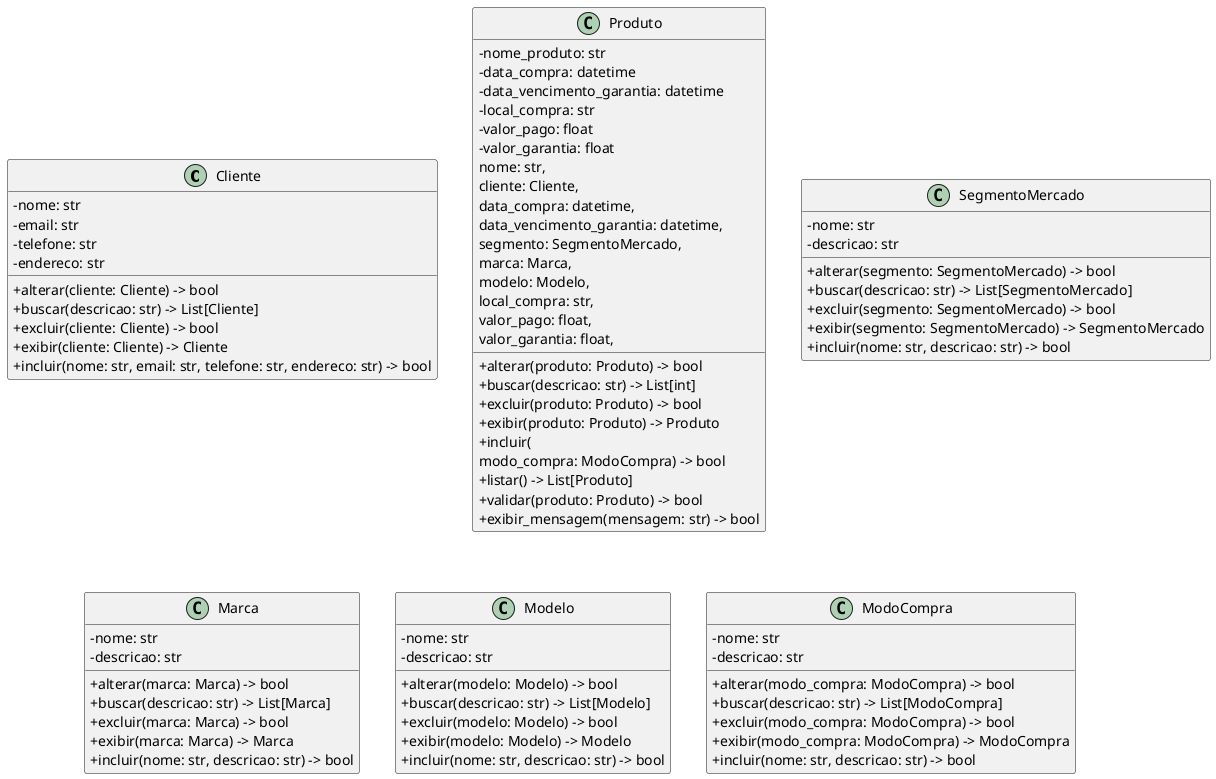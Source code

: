 @startuml

skinparam classAttributeIconSize 0

class Cliente {
    - nome: str
    - email: str
    - telefone: str
    - endereco: str
    + alterar(cliente: Cliente) -> bool
    + buscar(descricao: str) -> List[Cliente]
    + excluir(cliente: Cliente) -> bool
    + exibir(cliente: Cliente) -> Cliente
    + incluir(nome: str, email: str, telefone: str, endereco: str) -> bool
}

class Produto {
    - nome_produto: str
    - data_compra: datetime
    - data_vencimento_garantia: datetime
    - local_compra: str
    - valor_pago: float
    - valor_garantia: float
    + alterar(produto: Produto) -> bool
    + buscar(descricao: str) -> List[int]
    + excluir(produto: Produto) -> bool
    + exibir(produto: Produto) -> Produto
    + incluir(
        nome: str, 
        cliente: Cliente,
        data_compra: datetime, 
        data_vencimento_garantia: datetime, 
        segmento: SegmentoMercado,
        marca: Marca,
        modelo: Modelo,
        local_compra: str,
        valor_pago: float,
        valor_garantia: float,
        modo_compra: ModoCompra) -> bool
    + listar() -> List[Produto]
    + validar(produto: Produto) -> bool
    + exibir_mensagem(mensagem: str) -> bool
}

class SegmentoMercado {
    - nome: str 
    - descricao: str
    + alterar(segmento: SegmentoMercado) -> bool
    + buscar(descricao: str) -> List[SegmentoMercado]
    + excluir(segmento: SegmentoMercado) -> bool
    + exibir(segmento: SegmentoMercado) -> SegmentoMercado
    + incluir(nome: str, descricao: str) -> bool
}

class Marca {
    - nome: str 
    - descricao: str
    + alterar(marca: Marca) -> bool
    + buscar(descricao: str) -> List[Marca]
    + excluir(marca: Marca) -> bool
    + exibir(marca: Marca) -> Marca
    + incluir(nome: str, descricao: str) -> bool
}

class Modelo {
    - nome: str 
    - descricao: str
    + alterar(modelo: Modelo) -> bool
    + buscar(descricao: str) -> List[Modelo]
    + excluir(modelo: Modelo) -> bool
    + exibir(modelo: Modelo) -> Modelo
    + incluir(nome: str, descricao: str) -> bool
}

class ModoCompra {
    - nome: str 
    - descricao: str
    + alterar(modo_compra: ModoCompra) -> bool
    + buscar(descricao: str) -> List[ModoCompra]
    + excluir(modo_compra: ModoCompra) -> bool
    + exibir(modo_compra: ModoCompra) -> ModoCompra
    + incluir(nome: str, descricao: str) -> bool
}

@enduml